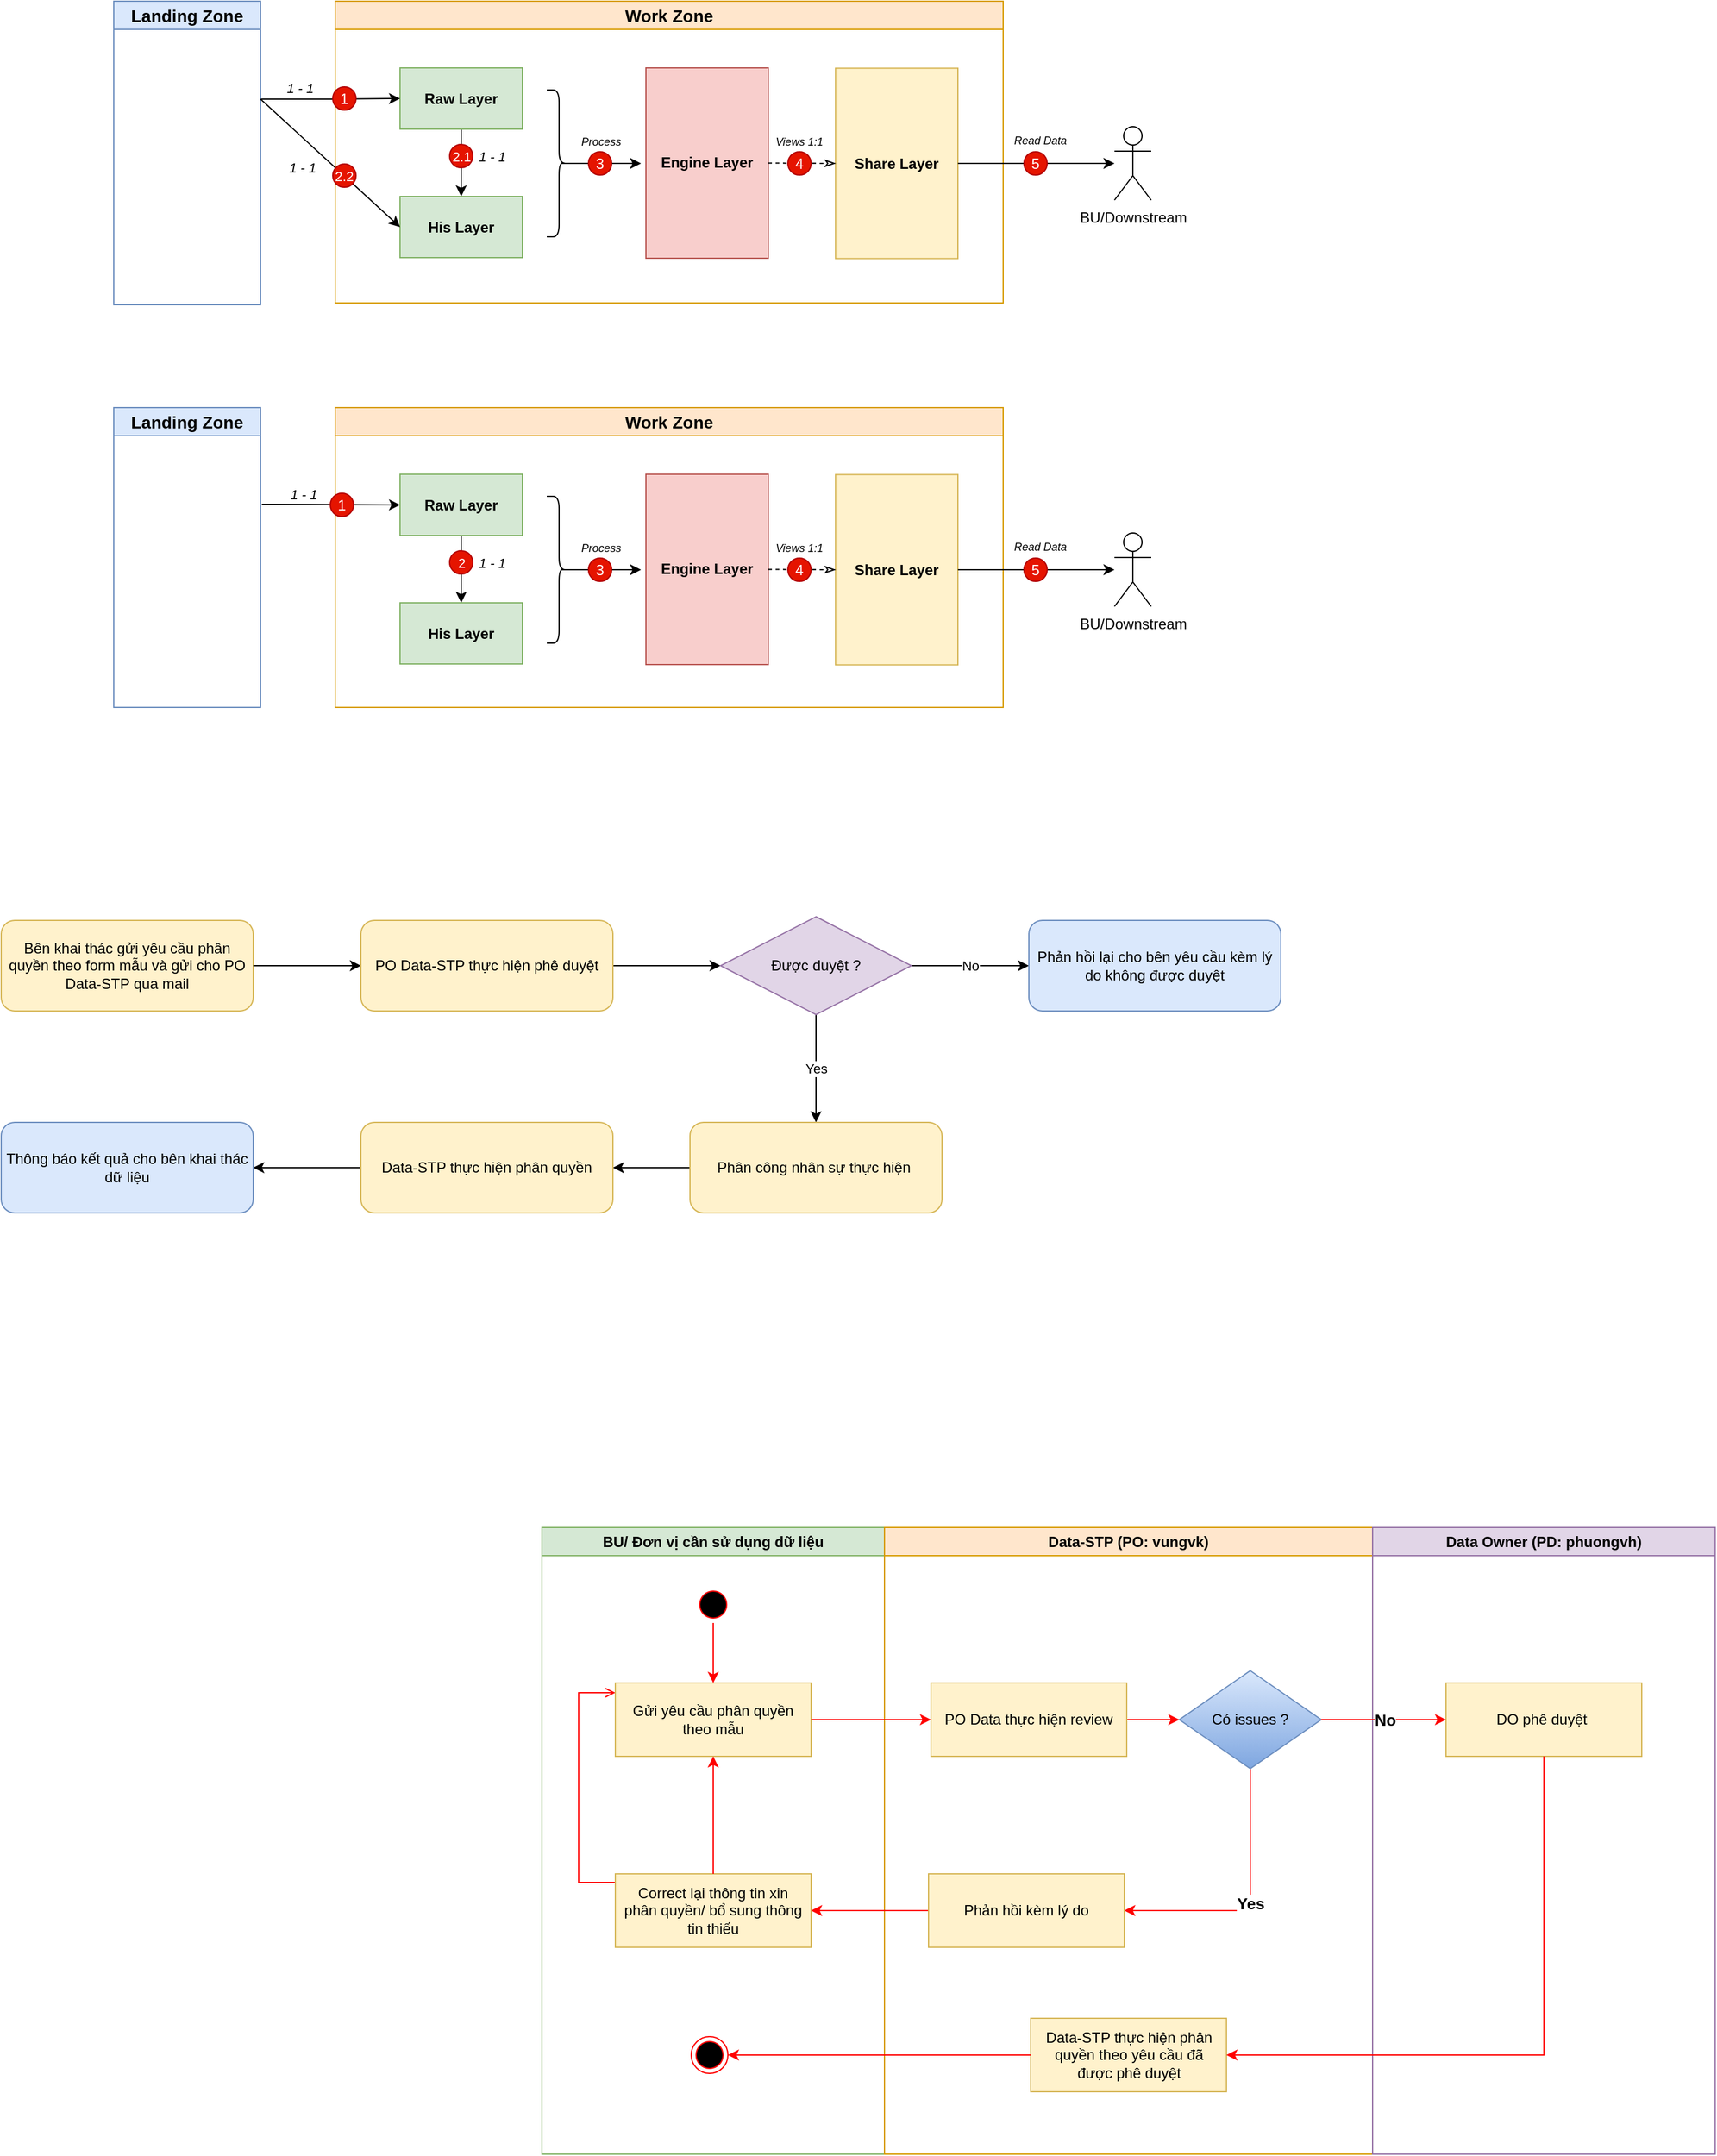 <mxfile version="24.7.17">
  <diagram name="Trang-1" id="BanPasOjwkeKis9ooSkd">
    <mxGraphModel dx="1962" dy="818" grid="0" gridSize="10" guides="1" tooltips="1" connect="1" arrows="1" fold="1" page="0" pageScale="1" pageWidth="827" pageHeight="1169" math="0" shadow="0">
      <root>
        <mxCell id="0" />
        <mxCell id="1" parent="0" />
        <mxCell id="xMoLvKczhA6tDSCwoVdL-55" value="1 - 1" style="endArrow=classic;html=1;rounded=0;entryX=0;entryY=0.5;entryDx=0;entryDy=0;fontStyle=2" parent="1" target="xMoLvKczhA6tDSCwoVdL-30" edge="1">
          <mxGeometry x="-0.399" y="8" width="50" height="50" relative="1" as="geometry">
            <mxPoint x="160" y="544" as="sourcePoint" />
            <mxPoint x="212" y="546" as="targetPoint" />
            <mxPoint as="offset" />
          </mxGeometry>
        </mxCell>
        <mxCell id="3IiyBMQsudFCs0FYaeVm-4" value="&lt;font style=&quot;font-size: 14px;&quot;&gt;Work Zone&lt;/font&gt;" style="swimlane;whiteSpace=wrap;html=1;fillColor=#ffe6cc;strokeColor=#d79b00;movable=1;resizable=1;rotatable=1;deletable=1;editable=1;locked=0;connectable=1;" parent="1" vertex="1">
          <mxGeometry x="220" y="133" width="546" height="246.5" as="geometry">
            <mxRectangle x="271" y="130.5" width="93" height="26" as="alternateBounds" />
          </mxGeometry>
        </mxCell>
        <mxCell id="3IiyBMQsudFCs0FYaeVm-10" style="edgeStyle=orthogonalEdgeStyle;rounded=0;orthogonalLoop=1;jettySize=auto;html=1;exitX=0.5;exitY=1;exitDx=0;exitDy=0;entryX=0.5;entryY=0;entryDx=0;entryDy=0;" parent="3IiyBMQsudFCs0FYaeVm-4" source="3IiyBMQsudFCs0FYaeVm-6" target="3IiyBMQsudFCs0FYaeVm-7" edge="1">
          <mxGeometry relative="1" as="geometry" />
        </mxCell>
        <mxCell id="3IiyBMQsudFCs0FYaeVm-6" value="Raw Layer" style="rounded=0;whiteSpace=wrap;html=1;fillColor=#d5e8d4;strokeColor=#82b366;fontStyle=1" parent="3IiyBMQsudFCs0FYaeVm-4" vertex="1">
          <mxGeometry x="53" y="54.5" width="100" height="50" as="geometry" />
        </mxCell>
        <mxCell id="3IiyBMQsudFCs0FYaeVm-7" value="His Layer" style="rounded=0;whiteSpace=wrap;html=1;fillColor=#d5e8d4;strokeColor=#82b366;fontStyle=1" parent="3IiyBMQsudFCs0FYaeVm-4" vertex="1">
          <mxGeometry x="53" y="159.5" width="100" height="50" as="geometry" />
        </mxCell>
        <mxCell id="3IiyBMQsudFCs0FYaeVm-14" value="Engine Layer" style="rounded=0;whiteSpace=wrap;html=1;fillColor=#f8cecc;strokeColor=#b85450;fontStyle=1" parent="3IiyBMQsudFCs0FYaeVm-4" vertex="1">
          <mxGeometry x="254" y="54.5" width="100" height="155.5" as="geometry" />
        </mxCell>
        <mxCell id="3IiyBMQsudFCs0FYaeVm-17" value="" style="shape=curlyBracket;whiteSpace=wrap;html=1;rounded=1;flipH=1;labelPosition=right;verticalLabelPosition=middle;align=left;verticalAlign=middle;" parent="3IiyBMQsudFCs0FYaeVm-4" vertex="1">
          <mxGeometry x="173" y="72.5" width="20" height="120" as="geometry" />
        </mxCell>
        <mxCell id="3IiyBMQsudFCs0FYaeVm-18" value="" style="endArrow=classic;html=1;rounded=0;" parent="3IiyBMQsudFCs0FYaeVm-4" edge="1">
          <mxGeometry width="50" height="50" relative="1" as="geometry">
            <mxPoint x="190" y="132.5" as="sourcePoint" />
            <mxPoint x="250" y="132.5" as="targetPoint" />
          </mxGeometry>
        </mxCell>
        <mxCell id="3IiyBMQsudFCs0FYaeVm-19" value="Process" style="edgeLabel;html=1;align=center;verticalAlign=middle;resizable=0;points=[];fontSize=9;fontStyle=2" parent="3IiyBMQsudFCs0FYaeVm-18" vertex="1" connectable="0">
          <mxGeometry x="-0.256" y="3" relative="1" as="geometry">
            <mxPoint x="4" y="-15" as="offset" />
          </mxGeometry>
        </mxCell>
        <mxCell id="3IiyBMQsudFCs0FYaeVm-20" value="Share Layer" style="rounded=0;whiteSpace=wrap;html=1;fillColor=#fff2cc;strokeColor=#d6b656;fontStyle=1" parent="3IiyBMQsudFCs0FYaeVm-4" vertex="1">
          <mxGeometry x="409" y="54.75" width="100" height="155.5" as="geometry" />
        </mxCell>
        <mxCell id="3IiyBMQsudFCs0FYaeVm-21" value="" style="endArrow=classicThin;dashed=1;html=1;rounded=0;entryX=0;entryY=0.5;entryDx=0;entryDy=0;exitX=1;exitY=0.5;exitDx=0;exitDy=0;endFill=0;" parent="3IiyBMQsudFCs0FYaeVm-4" source="3IiyBMQsudFCs0FYaeVm-14" target="3IiyBMQsudFCs0FYaeVm-20" edge="1">
          <mxGeometry width="50" height="50" relative="1" as="geometry">
            <mxPoint x="260" y="231.5" as="sourcePoint" />
            <mxPoint x="310" y="181.5" as="targetPoint" />
          </mxGeometry>
        </mxCell>
        <mxCell id="3IiyBMQsudFCs0FYaeVm-22" value="Views 1:1" style="edgeLabel;html=1;align=center;verticalAlign=middle;resizable=0;points=[];fontSize=9;fontStyle=2" parent="3IiyBMQsudFCs0FYaeVm-4" vertex="1" connectable="0">
          <mxGeometry x="375.996" y="96.5" as="geometry">
            <mxPoint x="3" y="18" as="offset" />
          </mxGeometry>
        </mxCell>
        <mxCell id="3IiyBMQsudFCs0FYaeVm-31" value="1 - 1" style="edgeLabel;html=1;align=center;verticalAlign=middle;resizable=0;points=[];fontStyle=2" parent="3IiyBMQsudFCs0FYaeVm-4" vertex="1" connectable="0">
          <mxGeometry x="129.998" y="69.0" as="geometry">
            <mxPoint x="-2" y="58" as="offset" />
          </mxGeometry>
        </mxCell>
        <mxCell id="saiKWE8FK7Axsf8zS1Q8-1" value="2.1" style="ellipse;whiteSpace=wrap;html=1;aspect=fixed;fillColor=#e51400;fontColor=#ffffff;strokeColor=#B20000;fontSize=11;" parent="3IiyBMQsudFCs0FYaeVm-4" vertex="1">
          <mxGeometry x="93.5" y="117" width="19" height="19" as="geometry" />
        </mxCell>
        <mxCell id="saiKWE8FK7Axsf8zS1Q8-3" value="3" style="ellipse;whiteSpace=wrap;html=1;aspect=fixed;fillColor=#e51400;fontColor=#ffffff;strokeColor=#B20000;" parent="3IiyBMQsudFCs0FYaeVm-4" vertex="1">
          <mxGeometry x="207" y="123" width="19" height="19" as="geometry" />
        </mxCell>
        <mxCell id="saiKWE8FK7Axsf8zS1Q8-6" value="4" style="ellipse;whiteSpace=wrap;html=1;aspect=fixed;fillColor=#e51400;fontColor=#ffffff;strokeColor=#B20000;" parent="3IiyBMQsudFCs0FYaeVm-4" vertex="1">
          <mxGeometry x="370" y="123" width="19" height="19" as="geometry" />
        </mxCell>
        <mxCell id="3IiyBMQsudFCs0FYaeVm-8" style="edgeStyle=orthogonalEdgeStyle;rounded=0;orthogonalLoop=1;jettySize=auto;html=1;entryX=0;entryY=0.5;entryDx=0;entryDy=0;" parent="1" target="3IiyBMQsudFCs0FYaeVm-6" edge="1">
          <mxGeometry relative="1" as="geometry">
            <mxPoint x="159" y="213" as="sourcePoint" />
            <Array as="points">
              <mxPoint x="217" y="213" />
            </Array>
          </mxGeometry>
        </mxCell>
        <mxCell id="3IiyBMQsudFCs0FYaeVm-9" value="1 - 1" style="edgeLabel;html=1;align=center;verticalAlign=middle;resizable=0;points=[];fontStyle=2" parent="3IiyBMQsudFCs0FYaeVm-8" vertex="1" connectable="0">
          <mxGeometry x="-0.217" y="2" relative="1" as="geometry">
            <mxPoint x="-13" y="-7" as="offset" />
          </mxGeometry>
        </mxCell>
        <mxCell id="3IiyBMQsudFCs0FYaeVm-5" value="&lt;font style=&quot;font-size: 14px;&quot;&gt;Landing Zone&lt;/font&gt;" style="swimlane;whiteSpace=wrap;html=1;fillColor=#dae8fc;strokeColor=#6c8ebf;movable=1;resizable=1;rotatable=1;deletable=1;editable=1;locked=0;connectable=1;" parent="1" vertex="1">
          <mxGeometry x="39" y="133" width="120" height="248" as="geometry" />
        </mxCell>
        <mxCell id="3IiyBMQsudFCs0FYaeVm-12" value="" style="endArrow=classic;html=1;rounded=0;entryX=0;entryY=0.5;entryDx=0;entryDy=0;" parent="1" target="3IiyBMQsudFCs0FYaeVm-7" edge="1">
          <mxGeometry width="50" height="50" relative="1" as="geometry">
            <mxPoint x="159" y="213" as="sourcePoint" />
            <mxPoint x="367" y="241.5" as="targetPoint" />
          </mxGeometry>
        </mxCell>
        <mxCell id="3IiyBMQsudFCs0FYaeVm-13" value="1 - 1" style="edgeLabel;html=1;align=center;verticalAlign=middle;resizable=0;points=[];fontStyle=2" parent="1" vertex="1" connectable="0">
          <mxGeometry x="194.998" y="210.5" as="geometry">
            <mxPoint x="-2" y="58" as="offset" />
          </mxGeometry>
        </mxCell>
        <mxCell id="3IiyBMQsudFCs0FYaeVm-23" value="BU/Downstream" style="shape=umlActor;verticalLabelPosition=bottom;verticalAlign=top;html=1;outlineConnect=0;" parent="1" vertex="1">
          <mxGeometry x="857" y="235.5" width="30" height="60" as="geometry" />
        </mxCell>
        <mxCell id="3IiyBMQsudFCs0FYaeVm-28" value="" style="endArrow=classic;html=1;rounded=0;exitX=1;exitY=0.5;exitDx=0;exitDy=0;" parent="1" source="3IiyBMQsudFCs0FYaeVm-20" target="3IiyBMQsudFCs0FYaeVm-23" edge="1">
          <mxGeometry width="50" height="50" relative="1" as="geometry">
            <mxPoint x="512" y="328" as="sourcePoint" />
            <mxPoint x="562" y="278" as="targetPoint" />
          </mxGeometry>
        </mxCell>
        <mxCell id="3IiyBMQsudFCs0FYaeVm-30" value="Read Data" style="edgeLabel;html=1;align=center;verticalAlign=middle;resizable=0;points=[];fontSize=9;fontStyle=2" parent="1" vertex="1" connectable="0">
          <mxGeometry x="792.996" y="229" as="geometry">
            <mxPoint x="3" y="18" as="offset" />
          </mxGeometry>
        </mxCell>
        <mxCell id="3IiyBMQsudFCs0FYaeVm-32" value="1" style="ellipse;whiteSpace=wrap;html=1;aspect=fixed;fillColor=#e51400;fontColor=#ffffff;strokeColor=#B20000;" parent="1" vertex="1">
          <mxGeometry x="218" y="203" width="19" height="19" as="geometry" />
        </mxCell>
        <mxCell id="saiKWE8FK7Axsf8zS1Q8-2" value="2.2" style="ellipse;whiteSpace=wrap;html=1;aspect=fixed;fillColor=#e51400;fontColor=#ffffff;strokeColor=#B20000;fontSize=11;" parent="1" vertex="1">
          <mxGeometry x="218" y="266" width="19" height="19" as="geometry" />
        </mxCell>
        <mxCell id="saiKWE8FK7Axsf8zS1Q8-7" value="5" style="ellipse;whiteSpace=wrap;html=1;aspect=fixed;fillColor=#e51400;fontColor=#ffffff;strokeColor=#B20000;direction=south;" parent="1" vertex="1">
          <mxGeometry x="783" y="256" width="19" height="19" as="geometry" />
        </mxCell>
        <mxCell id="xMoLvKczhA6tDSCwoVdL-28" value="&lt;font style=&quot;font-size: 14px;&quot;&gt;Work Zone&lt;/font&gt;" style="swimlane;whiteSpace=wrap;html=1;fillColor=#ffe6cc;strokeColor=#d79b00;movable=1;resizable=1;rotatable=1;deletable=1;editable=1;locked=0;connectable=1;" parent="1" vertex="1">
          <mxGeometry x="220" y="465" width="546" height="245" as="geometry">
            <mxRectangle x="271" y="130.5" width="93" height="26" as="alternateBounds" />
          </mxGeometry>
        </mxCell>
        <mxCell id="xMoLvKczhA6tDSCwoVdL-29" style="edgeStyle=orthogonalEdgeStyle;rounded=0;orthogonalLoop=1;jettySize=auto;html=1;exitX=0.5;exitY=1;exitDx=0;exitDy=0;entryX=0.5;entryY=0;entryDx=0;entryDy=0;" parent="xMoLvKczhA6tDSCwoVdL-28" source="xMoLvKczhA6tDSCwoVdL-30" target="xMoLvKczhA6tDSCwoVdL-31" edge="1">
          <mxGeometry relative="1" as="geometry" />
        </mxCell>
        <mxCell id="xMoLvKczhA6tDSCwoVdL-30" value="Raw Layer" style="rounded=0;whiteSpace=wrap;html=1;fillColor=#d5e8d4;strokeColor=#82b366;fontStyle=1" parent="xMoLvKczhA6tDSCwoVdL-28" vertex="1">
          <mxGeometry x="53" y="54.5" width="100" height="50" as="geometry" />
        </mxCell>
        <mxCell id="xMoLvKczhA6tDSCwoVdL-31" value="His Layer" style="rounded=0;whiteSpace=wrap;html=1;fillColor=#d5e8d4;strokeColor=#82b366;fontStyle=1" parent="xMoLvKczhA6tDSCwoVdL-28" vertex="1">
          <mxGeometry x="53" y="159.5" width="100" height="50" as="geometry" />
        </mxCell>
        <mxCell id="xMoLvKczhA6tDSCwoVdL-32" value="Engine Layer" style="rounded=0;whiteSpace=wrap;html=1;fillColor=#f8cecc;strokeColor=#b85450;fontStyle=1" parent="xMoLvKczhA6tDSCwoVdL-28" vertex="1">
          <mxGeometry x="254" y="54.5" width="100" height="155.5" as="geometry" />
        </mxCell>
        <mxCell id="xMoLvKczhA6tDSCwoVdL-33" value="" style="shape=curlyBracket;whiteSpace=wrap;html=1;rounded=1;flipH=1;labelPosition=right;verticalLabelPosition=middle;align=left;verticalAlign=middle;" parent="xMoLvKczhA6tDSCwoVdL-28" vertex="1">
          <mxGeometry x="173" y="72.5" width="20" height="120" as="geometry" />
        </mxCell>
        <mxCell id="xMoLvKczhA6tDSCwoVdL-34" value="" style="endArrow=classic;html=1;rounded=0;" parent="xMoLvKczhA6tDSCwoVdL-28" edge="1">
          <mxGeometry width="50" height="50" relative="1" as="geometry">
            <mxPoint x="190" y="132.5" as="sourcePoint" />
            <mxPoint x="250" y="132.5" as="targetPoint" />
          </mxGeometry>
        </mxCell>
        <mxCell id="xMoLvKczhA6tDSCwoVdL-35" value="Process" style="edgeLabel;html=1;align=center;verticalAlign=middle;resizable=0;points=[];fontSize=9;fontStyle=2" parent="xMoLvKczhA6tDSCwoVdL-34" vertex="1" connectable="0">
          <mxGeometry x="-0.256" y="3" relative="1" as="geometry">
            <mxPoint x="4" y="-15" as="offset" />
          </mxGeometry>
        </mxCell>
        <mxCell id="xMoLvKczhA6tDSCwoVdL-36" value="Share Layer" style="rounded=0;whiteSpace=wrap;html=1;fillColor=#fff2cc;strokeColor=#d6b656;fontStyle=1" parent="xMoLvKczhA6tDSCwoVdL-28" vertex="1">
          <mxGeometry x="409" y="54.75" width="100" height="155.5" as="geometry" />
        </mxCell>
        <mxCell id="xMoLvKczhA6tDSCwoVdL-37" value="" style="endArrow=classicThin;dashed=1;html=1;rounded=0;entryX=0;entryY=0.5;entryDx=0;entryDy=0;exitX=1;exitY=0.5;exitDx=0;exitDy=0;endFill=0;" parent="xMoLvKczhA6tDSCwoVdL-28" source="xMoLvKczhA6tDSCwoVdL-32" target="xMoLvKczhA6tDSCwoVdL-36" edge="1">
          <mxGeometry width="50" height="50" relative="1" as="geometry">
            <mxPoint x="260" y="231.5" as="sourcePoint" />
            <mxPoint x="310" y="181.5" as="targetPoint" />
          </mxGeometry>
        </mxCell>
        <mxCell id="xMoLvKczhA6tDSCwoVdL-38" value="Views 1:1" style="edgeLabel;html=1;align=center;verticalAlign=middle;resizable=0;points=[];fontSize=9;fontStyle=2" parent="xMoLvKczhA6tDSCwoVdL-28" vertex="1" connectable="0">
          <mxGeometry x="375.996" y="96.5" as="geometry">
            <mxPoint x="3" y="18" as="offset" />
          </mxGeometry>
        </mxCell>
        <mxCell id="xMoLvKczhA6tDSCwoVdL-39" value="1 - 1" style="edgeLabel;html=1;align=center;verticalAlign=middle;resizable=0;points=[];fontStyle=2" parent="xMoLvKczhA6tDSCwoVdL-28" vertex="1" connectable="0">
          <mxGeometry x="129.998" y="69.0" as="geometry">
            <mxPoint x="-2" y="58" as="offset" />
          </mxGeometry>
        </mxCell>
        <mxCell id="xMoLvKczhA6tDSCwoVdL-40" value="2" style="ellipse;whiteSpace=wrap;html=1;aspect=fixed;fillColor=#e51400;fontColor=#ffffff;strokeColor=#B20000;fontSize=11;" parent="xMoLvKczhA6tDSCwoVdL-28" vertex="1">
          <mxGeometry x="93.5" y="117" width="19" height="19" as="geometry" />
        </mxCell>
        <mxCell id="xMoLvKczhA6tDSCwoVdL-41" value="3" style="ellipse;whiteSpace=wrap;html=1;aspect=fixed;fillColor=#e51400;fontColor=#ffffff;strokeColor=#B20000;" parent="xMoLvKczhA6tDSCwoVdL-28" vertex="1">
          <mxGeometry x="207" y="123" width="19" height="19" as="geometry" />
        </mxCell>
        <mxCell id="xMoLvKczhA6tDSCwoVdL-42" value="4" style="ellipse;whiteSpace=wrap;html=1;aspect=fixed;fillColor=#e51400;fontColor=#ffffff;strokeColor=#B20000;" parent="xMoLvKczhA6tDSCwoVdL-28" vertex="1">
          <mxGeometry x="370" y="123" width="19" height="19" as="geometry" />
        </mxCell>
        <mxCell id="xMoLvKczhA6tDSCwoVdL-51" value="1" style="ellipse;whiteSpace=wrap;html=1;aspect=fixed;fillColor=#e51400;fontColor=#ffffff;strokeColor=#B20000;" parent="xMoLvKczhA6tDSCwoVdL-28" vertex="1">
          <mxGeometry x="-4" y="70" width="19" height="19" as="geometry" />
        </mxCell>
        <mxCell id="xMoLvKczhA6tDSCwoVdL-45" value="&lt;font style=&quot;font-size: 14px;&quot;&gt;Landing Zone&lt;/font&gt;" style="swimlane;whiteSpace=wrap;html=1;fillColor=#dae8fc;strokeColor=#6c8ebf;movable=1;resizable=1;rotatable=1;deletable=1;editable=1;locked=0;connectable=1;" parent="1" vertex="1">
          <mxGeometry x="39" y="465" width="120" height="245" as="geometry" />
        </mxCell>
        <mxCell id="xMoLvKczhA6tDSCwoVdL-48" value="BU/Downstream" style="shape=umlActor;verticalLabelPosition=bottom;verticalAlign=top;html=1;outlineConnect=0;" parent="1" vertex="1">
          <mxGeometry x="857" y="567.5" width="30" height="60" as="geometry" />
        </mxCell>
        <mxCell id="xMoLvKczhA6tDSCwoVdL-49" value="" style="endArrow=classic;html=1;rounded=0;exitX=1;exitY=0.5;exitDx=0;exitDy=0;" parent="1" source="xMoLvKczhA6tDSCwoVdL-36" target="xMoLvKczhA6tDSCwoVdL-48" edge="1">
          <mxGeometry width="50" height="50" relative="1" as="geometry">
            <mxPoint x="512" y="660" as="sourcePoint" />
            <mxPoint x="562" y="610" as="targetPoint" />
          </mxGeometry>
        </mxCell>
        <mxCell id="xMoLvKczhA6tDSCwoVdL-50" value="Read Data" style="edgeLabel;html=1;align=center;verticalAlign=middle;resizable=0;points=[];fontSize=9;fontStyle=2" parent="1" vertex="1" connectable="0">
          <mxGeometry x="792.996" y="561" as="geometry">
            <mxPoint x="3" y="18" as="offset" />
          </mxGeometry>
        </mxCell>
        <mxCell id="xMoLvKczhA6tDSCwoVdL-53" value="5" style="ellipse;whiteSpace=wrap;html=1;aspect=fixed;fillColor=#e51400;fontColor=#ffffff;strokeColor=#B20000;direction=south;" parent="1" vertex="1">
          <mxGeometry x="783" y="588" width="19" height="19" as="geometry" />
        </mxCell>
        <mxCell id="a9rIbIVm2Xg05CU3I9UN-1" value="Bên khai thác gửi yêu cầu phân quyền theo form mẫu và gửi cho PO Data-STP qua mail" style="rounded=1;whiteSpace=wrap;html=1;fillColor=#fff2cc;strokeColor=#d6b656;" vertex="1" parent="1">
          <mxGeometry x="-53" y="884" width="206" height="74" as="geometry" />
        </mxCell>
        <mxCell id="a9rIbIVm2Xg05CU3I9UN-2" value="" style="endArrow=classic;html=1;rounded=0;exitX=1;exitY=0.5;exitDx=0;exitDy=0;entryX=0;entryY=0.5;entryDx=0;entryDy=0;" edge="1" parent="1" source="a9rIbIVm2Xg05CU3I9UN-1" target="a9rIbIVm2Xg05CU3I9UN-3">
          <mxGeometry width="50" height="50" relative="1" as="geometry">
            <mxPoint x="452" y="857" as="sourcePoint" />
            <mxPoint x="226" y="921" as="targetPoint" />
          </mxGeometry>
        </mxCell>
        <mxCell id="a9rIbIVm2Xg05CU3I9UN-5" style="edgeStyle=orthogonalEdgeStyle;rounded=0;orthogonalLoop=1;jettySize=auto;html=1;exitX=1;exitY=0.5;exitDx=0;exitDy=0;entryX=0;entryY=0.5;entryDx=0;entryDy=0;" edge="1" parent="1" source="a9rIbIVm2Xg05CU3I9UN-3" target="a9rIbIVm2Xg05CU3I9UN-4">
          <mxGeometry relative="1" as="geometry" />
        </mxCell>
        <mxCell id="a9rIbIVm2Xg05CU3I9UN-3" value="PO Data-STP thực hiện phê duyệt" style="rounded=1;whiteSpace=wrap;html=1;fillColor=#fff2cc;strokeColor=#d6b656;" vertex="1" parent="1">
          <mxGeometry x="241" y="884" width="206" height="74" as="geometry" />
        </mxCell>
        <mxCell id="a9rIbIVm2Xg05CU3I9UN-8" value="No" style="edgeStyle=orthogonalEdgeStyle;rounded=0;orthogonalLoop=1;jettySize=auto;html=1;exitX=1;exitY=0.5;exitDx=0;exitDy=0;entryX=0;entryY=0.5;entryDx=0;entryDy=0;" edge="1" parent="1" source="a9rIbIVm2Xg05CU3I9UN-4" target="a9rIbIVm2Xg05CU3I9UN-7">
          <mxGeometry relative="1" as="geometry" />
        </mxCell>
        <mxCell id="a9rIbIVm2Xg05CU3I9UN-10" value="Yes" style="edgeStyle=orthogonalEdgeStyle;rounded=0;orthogonalLoop=1;jettySize=auto;html=1;exitX=0.5;exitY=1;exitDx=0;exitDy=0;entryX=0.5;entryY=0;entryDx=0;entryDy=0;" edge="1" parent="1" source="a9rIbIVm2Xg05CU3I9UN-4" target="a9rIbIVm2Xg05CU3I9UN-9">
          <mxGeometry relative="1" as="geometry" />
        </mxCell>
        <mxCell id="a9rIbIVm2Xg05CU3I9UN-4" value="Được duyệt ?" style="rhombus;whiteSpace=wrap;html=1;fillColor=#e1d5e7;strokeColor=#9673a6;" vertex="1" parent="1">
          <mxGeometry x="535" y="881" width="156" height="80" as="geometry" />
        </mxCell>
        <mxCell id="a9rIbIVm2Xg05CU3I9UN-7" value="Phản hồi lại cho bên yêu cầu kèm lý do không được duyệt" style="rounded=1;whiteSpace=wrap;html=1;fillColor=#dae8fc;strokeColor=#6c8ebf;" vertex="1" parent="1">
          <mxGeometry x="787" y="884" width="206" height="74" as="geometry" />
        </mxCell>
        <mxCell id="a9rIbIVm2Xg05CU3I9UN-12" style="edgeStyle=orthogonalEdgeStyle;rounded=0;orthogonalLoop=1;jettySize=auto;html=1;exitX=0;exitY=0.5;exitDx=0;exitDy=0;entryX=1;entryY=0.5;entryDx=0;entryDy=0;" edge="1" parent="1" source="a9rIbIVm2Xg05CU3I9UN-9" target="a9rIbIVm2Xg05CU3I9UN-11">
          <mxGeometry relative="1" as="geometry" />
        </mxCell>
        <mxCell id="a9rIbIVm2Xg05CU3I9UN-9" value="Phân công nhân sự thực hiện&amp;nbsp;" style="rounded=1;whiteSpace=wrap;html=1;fillColor=#fff2cc;strokeColor=#d6b656;" vertex="1" parent="1">
          <mxGeometry x="510" y="1049" width="206" height="74" as="geometry" />
        </mxCell>
        <mxCell id="a9rIbIVm2Xg05CU3I9UN-14" style="edgeStyle=orthogonalEdgeStyle;rounded=0;orthogonalLoop=1;jettySize=auto;html=1;exitX=0;exitY=0.5;exitDx=0;exitDy=0;entryX=1;entryY=0.5;entryDx=0;entryDy=0;" edge="1" parent="1" source="a9rIbIVm2Xg05CU3I9UN-11" target="a9rIbIVm2Xg05CU3I9UN-13">
          <mxGeometry relative="1" as="geometry" />
        </mxCell>
        <mxCell id="a9rIbIVm2Xg05CU3I9UN-11" value="Data-STP thực hiện phân quyền" style="rounded=1;whiteSpace=wrap;html=1;fillColor=#fff2cc;strokeColor=#d6b656;" vertex="1" parent="1">
          <mxGeometry x="241" y="1049" width="206" height="74" as="geometry" />
        </mxCell>
        <mxCell id="a9rIbIVm2Xg05CU3I9UN-13" value="Thông báo kết quả cho bên khai thác dữ liệu" style="rounded=1;whiteSpace=wrap;html=1;fillColor=#dae8fc;strokeColor=#6c8ebf;" vertex="1" parent="1">
          <mxGeometry x="-53" y="1049" width="206" height="74" as="geometry" />
        </mxCell>
        <mxCell id="a9rIbIVm2Xg05CU3I9UN-16" value="BU/ Đơn vị cần sử dụng dữ liệu" style="swimlane;whiteSpace=wrap;fillColor=#d5e8d4;strokeColor=#82b366;movable=0;resizable=0;rotatable=0;deletable=0;editable=0;locked=1;connectable=0;" vertex="1" parent="1">
          <mxGeometry x="389" y="1380" width="280" height="512" as="geometry" />
        </mxCell>
        <mxCell id="a9rIbIVm2Xg05CU3I9UN-24" value="" style="edgeStyle=elbowEdgeStyle;elbow=horizontal;strokeColor=#FF0000;endArrow=open;endFill=1;rounded=0" edge="1" parent="a9rIbIVm2Xg05CU3I9UN-16" source="a9rIbIVm2Xg05CU3I9UN-22">
          <mxGeometry width="100" height="100" relative="1" as="geometry">
            <mxPoint x="160" y="290" as="sourcePoint" />
            <mxPoint x="60" y="135" as="targetPoint" />
            <Array as="points">
              <mxPoint x="30" y="250" />
            </Array>
          </mxGeometry>
        </mxCell>
        <mxCell id="a9rIbIVm2Xg05CU3I9UN-51" value="Gửi yêu cầu phân quyền theo mẫu" style="rounded=0;whiteSpace=wrap;html=1;fillColor=#fff2cc;strokeColor=#d6b656;" vertex="1" parent="a9rIbIVm2Xg05CU3I9UN-16">
          <mxGeometry x="60" y="127" width="160" height="60" as="geometry" />
        </mxCell>
        <mxCell id="a9rIbIVm2Xg05CU3I9UN-70" value="" style="ellipse;shape=endState;fillColor=#000000;strokeColor=#ff0000" vertex="1" parent="a9rIbIVm2Xg05CU3I9UN-16">
          <mxGeometry x="122" y="416" width="30" height="30" as="geometry" />
        </mxCell>
        <mxCell id="a9rIbIVm2Xg05CU3I9UN-72" style="edgeStyle=orthogonalEdgeStyle;rounded=0;orthogonalLoop=1;jettySize=auto;html=1;exitX=0.5;exitY=1;exitDx=0;exitDy=0;entryX=0.5;entryY=0;entryDx=0;entryDy=0;strokeColor=#FF0000;" edge="1" parent="a9rIbIVm2Xg05CU3I9UN-16" source="a9rIbIVm2Xg05CU3I9UN-71" target="a9rIbIVm2Xg05CU3I9UN-51">
          <mxGeometry relative="1" as="geometry" />
        </mxCell>
        <mxCell id="a9rIbIVm2Xg05CU3I9UN-71" value="" style="ellipse;shape=startState;fillColor=#000000;strokeColor=#ff0000;" vertex="1" parent="a9rIbIVm2Xg05CU3I9UN-16">
          <mxGeometry x="125" y="48" width="30" height="30" as="geometry" />
        </mxCell>
        <mxCell id="a9rIbIVm2Xg05CU3I9UN-25" value="Data-STP (PO: vungvk)" style="swimlane;whiteSpace=wrap;fillColor=#ffe6cc;strokeColor=#d79b00;movable=0;resizable=0;rotatable=0;deletable=0;editable=0;locked=1;connectable=0;" vertex="1" parent="1">
          <mxGeometry x="669" y="1380" width="399" height="512" as="geometry" />
        </mxCell>
        <mxCell id="a9rIbIVm2Xg05CU3I9UN-63" value="Yes" style="edgeStyle=orthogonalEdgeStyle;rounded=0;orthogonalLoop=1;jettySize=auto;html=1;exitX=0.5;exitY=1;exitDx=0;exitDy=0;entryX=1;entryY=0.5;entryDx=0;entryDy=0;strokeColor=#FF0000;fontStyle=1;fontSize=13;" edge="1" parent="a9rIbIVm2Xg05CU3I9UN-25" source="a9rIbIVm2Xg05CU3I9UN-53" target="a9rIbIVm2Xg05CU3I9UN-61">
          <mxGeometry relative="1" as="geometry" />
        </mxCell>
        <mxCell id="a9rIbIVm2Xg05CU3I9UN-53" value="Có issues ?" style="rhombus;whiteSpace=wrap;html=1;fillColor=#dae8fc;strokeColor=#6c8ebf;gradientColor=#7ea6e0;" vertex="1" parent="a9rIbIVm2Xg05CU3I9UN-25">
          <mxGeometry x="241" y="117" width="116" height="80" as="geometry" />
        </mxCell>
        <mxCell id="a9rIbIVm2Xg05CU3I9UN-59" style="edgeStyle=orthogonalEdgeStyle;rounded=0;orthogonalLoop=1;jettySize=auto;html=1;exitX=1;exitY=0.5;exitDx=0;exitDy=0;entryX=0;entryY=0.5;entryDx=0;entryDy=0;strokeColor=#FF0000;" edge="1" parent="a9rIbIVm2Xg05CU3I9UN-25" source="a9rIbIVm2Xg05CU3I9UN-58" target="a9rIbIVm2Xg05CU3I9UN-53">
          <mxGeometry relative="1" as="geometry" />
        </mxCell>
        <mxCell id="a9rIbIVm2Xg05CU3I9UN-58" value="PO Data thực hiện review" style="rounded=0;whiteSpace=wrap;html=1;fillColor=#fff2cc;strokeColor=#d6b656;" vertex="1" parent="a9rIbIVm2Xg05CU3I9UN-25">
          <mxGeometry x="38" y="127" width="160" height="60" as="geometry" />
        </mxCell>
        <mxCell id="a9rIbIVm2Xg05CU3I9UN-60" value="Correct lại thông tin xin &lt;br&gt;phân quyền/ bổ sung thông tin thiếu" style="rounded=0;whiteSpace=wrap;html=1;fillColor=#fff2cc;strokeColor=#d6b656;" vertex="1" parent="a9rIbIVm2Xg05CU3I9UN-25">
          <mxGeometry x="-220" y="283" width="160" height="60" as="geometry" />
        </mxCell>
        <mxCell id="a9rIbIVm2Xg05CU3I9UN-62" style="edgeStyle=orthogonalEdgeStyle;rounded=0;orthogonalLoop=1;jettySize=auto;html=1;exitX=0;exitY=0.5;exitDx=0;exitDy=0;entryX=1;entryY=0.5;entryDx=0;entryDy=0;strokeColor=#FF0000;" edge="1" parent="a9rIbIVm2Xg05CU3I9UN-25" source="a9rIbIVm2Xg05CU3I9UN-61" target="a9rIbIVm2Xg05CU3I9UN-60">
          <mxGeometry relative="1" as="geometry" />
        </mxCell>
        <mxCell id="a9rIbIVm2Xg05CU3I9UN-61" value="Phản hồi kèm lý do" style="rounded=0;whiteSpace=wrap;html=1;fillColor=#fff2cc;strokeColor=#d6b656;" vertex="1" parent="a9rIbIVm2Xg05CU3I9UN-25">
          <mxGeometry x="36" y="283" width="160" height="60" as="geometry" />
        </mxCell>
        <mxCell id="a9rIbIVm2Xg05CU3I9UN-67" value="Data-STP thực hiện phân quyền theo yêu cầu đã&lt;div&gt;được phê duyệt&lt;/div&gt;" style="rounded=0;whiteSpace=wrap;html=1;fillColor=#fff2cc;strokeColor=#d6b656;" vertex="1" parent="a9rIbIVm2Xg05CU3I9UN-25">
          <mxGeometry x="119.5" y="401" width="160" height="60" as="geometry" />
        </mxCell>
        <mxCell id="a9rIbIVm2Xg05CU3I9UN-44" value="Data Owner (PD: phuongvh)" style="swimlane;whiteSpace=wrap;fillColor=#e1d5e7;strokeColor=#9673a6;movable=0;resizable=0;rotatable=0;deletable=0;editable=0;locked=1;connectable=0;" vertex="1" parent="1">
          <mxGeometry x="1068" y="1380" width="280" height="512" as="geometry" />
        </mxCell>
        <mxCell id="a9rIbIVm2Xg05CU3I9UN-65" value="DO phê duyệt&amp;nbsp;" style="rounded=0;whiteSpace=wrap;html=1;fillColor=#fff2cc;strokeColor=#d6b656;" vertex="1" parent="a9rIbIVm2Xg05CU3I9UN-44">
          <mxGeometry x="60" y="127" width="160" height="60" as="geometry" />
        </mxCell>
        <mxCell id="a9rIbIVm2Xg05CU3I9UN-64" style="edgeStyle=orthogonalEdgeStyle;rounded=0;orthogonalLoop=1;jettySize=auto;html=1;exitX=1;exitY=0.5;exitDx=0;exitDy=0;entryX=0;entryY=0.5;entryDx=0;entryDy=0;strokeColor=#FF0000;" edge="1" parent="1" source="a9rIbIVm2Xg05CU3I9UN-51" target="a9rIbIVm2Xg05CU3I9UN-58">
          <mxGeometry relative="1" as="geometry" />
        </mxCell>
        <mxCell id="a9rIbIVm2Xg05CU3I9UN-66" value="No" style="edgeStyle=orthogonalEdgeStyle;rounded=0;orthogonalLoop=1;jettySize=auto;html=1;exitX=1;exitY=0.5;exitDx=0;exitDy=0;entryX=0;entryY=0.5;entryDx=0;entryDy=0;strokeColor=#FF0000;fontStyle=1;fontSize=13;" edge="1" parent="1" source="a9rIbIVm2Xg05CU3I9UN-53" target="a9rIbIVm2Xg05CU3I9UN-65">
          <mxGeometry x="0.005" relative="1" as="geometry">
            <Array as="points">
              <mxPoint x="1090" y="1537" />
              <mxPoint x="1090" y="1537" />
            </Array>
            <mxPoint as="offset" />
          </mxGeometry>
        </mxCell>
        <mxCell id="a9rIbIVm2Xg05CU3I9UN-68" style="edgeStyle=orthogonalEdgeStyle;rounded=0;orthogonalLoop=1;jettySize=auto;html=1;exitX=0.5;exitY=1;exitDx=0;exitDy=0;entryX=1;entryY=0.5;entryDx=0;entryDy=0;strokeColor=#FF0000;" edge="1" parent="1" source="a9rIbIVm2Xg05CU3I9UN-65" target="a9rIbIVm2Xg05CU3I9UN-67">
          <mxGeometry relative="1" as="geometry" />
        </mxCell>
        <mxCell id="a9rIbIVm2Xg05CU3I9UN-69" style="edgeStyle=orthogonalEdgeStyle;rounded=0;orthogonalLoop=1;jettySize=auto;html=1;exitX=0;exitY=0.5;exitDx=0;exitDy=0;entryX=1;entryY=0.5;entryDx=0;entryDy=0;strokeColor=#FF0000;" edge="1" parent="1" source="a9rIbIVm2Xg05CU3I9UN-67" target="a9rIbIVm2Xg05CU3I9UN-70">
          <mxGeometry relative="1" as="geometry">
            <mxPoint x="564" y="1811" as="targetPoint" />
          </mxGeometry>
        </mxCell>
        <mxCell id="a9rIbIVm2Xg05CU3I9UN-73" style="edgeStyle=orthogonalEdgeStyle;rounded=0;orthogonalLoop=1;jettySize=auto;html=1;exitX=0.5;exitY=0;exitDx=0;exitDy=0;entryX=0.5;entryY=1;entryDx=0;entryDy=0;strokeColor=#FF0000;" edge="1" parent="1" source="a9rIbIVm2Xg05CU3I9UN-60" target="a9rIbIVm2Xg05CU3I9UN-51">
          <mxGeometry relative="1" as="geometry" />
        </mxCell>
      </root>
    </mxGraphModel>
  </diagram>
</mxfile>
